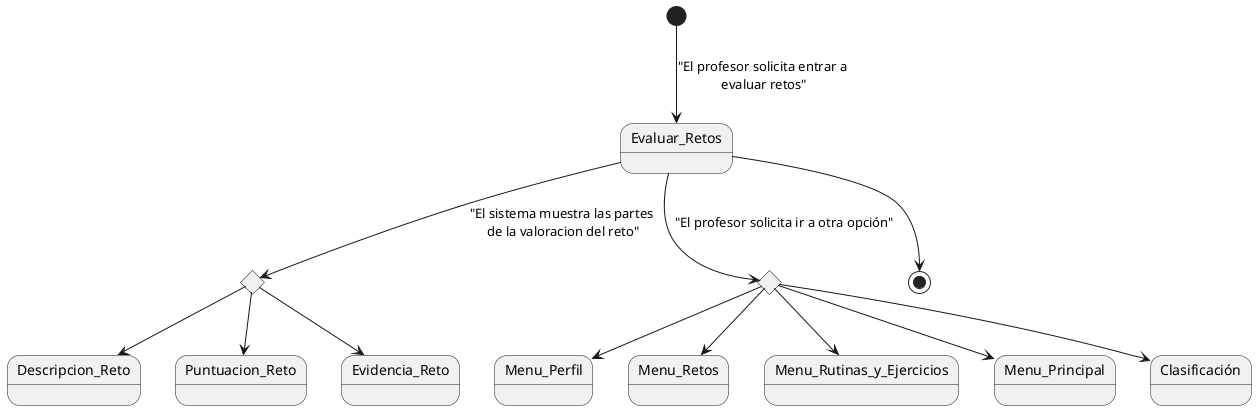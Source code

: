 @startuml
state Evaluar_Retos
state rombo1 <<choice>>
state rombo2 <<choice>>
state Descripcion_Reto
state Puntuacion_Reto
state Evidencia_Reto
state Menu_Perfil
state Menu_Retos
state Menu_Rutinas_y_Ejercicios
state Menu_Principal
state Clasificación

[*] --> Evaluar_Retos : "El profesor solicita entrar a\n evaluar retos"

Evaluar_Retos --> rombo1 : "El sistema muestra las partes \nde la valoracion del reto"
rombo1 --> Descripcion_Reto
rombo1 --> Puntuacion_Reto
rombo1 --> Evidencia_Reto


Evaluar_Retos --> rombo2 : "El profesor solicita ir a otra opción"
rombo2 --> Menu_Perfil
rombo2 --> Menu_Retos
rombo2 --> Menu_Rutinas_y_Ejercicios
rombo2 --> Menu_Principal
rombo2 --> Clasificación
Evaluar_Retos-->[*]
@enduml
